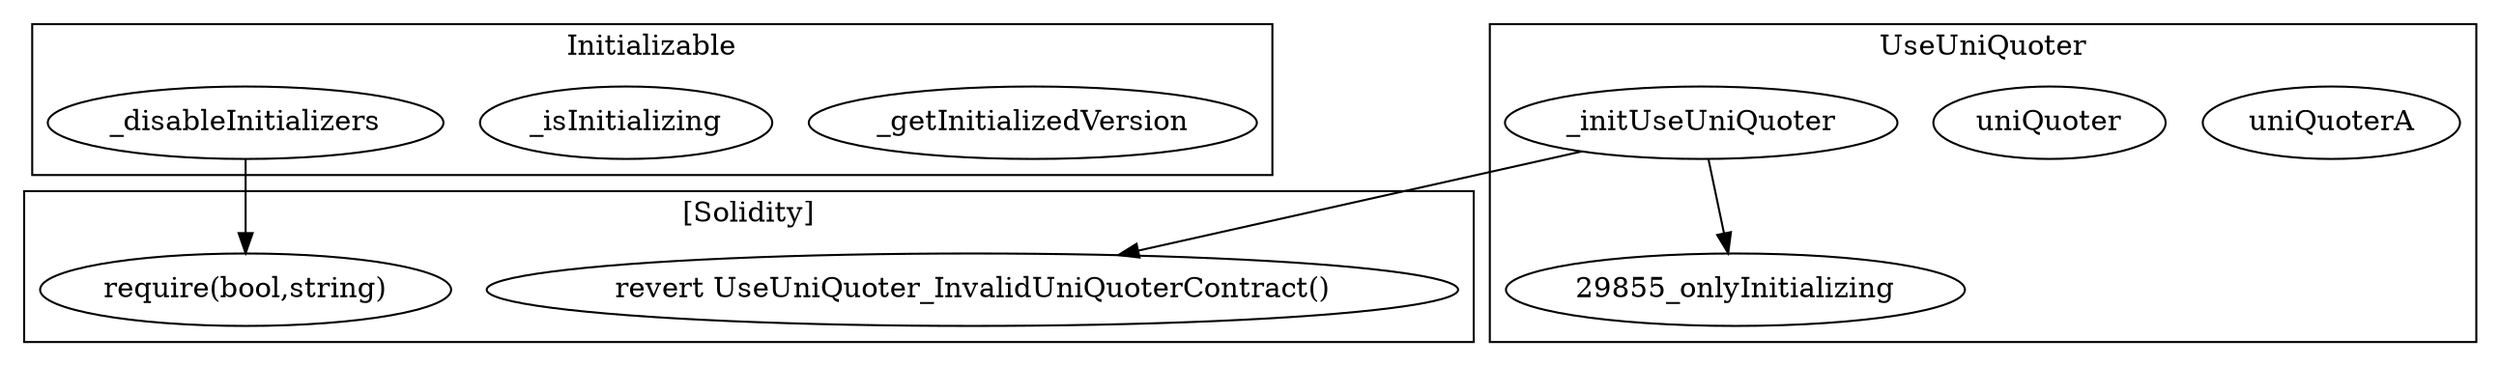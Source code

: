 strict digraph {
subgraph cluster_3088_Initializable {
label = "Initializable"
"3088__getInitializedVersion" [label="_getInitializedVersion"]
"3088__isInitializing" [label="_isInitializing"]
"3088__disableInitializers" [label="_disableInitializers"]
}subgraph cluster_29855_UseUniQuoter {
label = "UseUniQuoter"
"29855_uniQuoterA" [label="uniQuoterA"]
"29855_uniQuoter" [label="uniQuoter"]
"29855__initUseUniQuoter" [label="_initUseUniQuoter"]
"29855__initUseUniQuoter" -> "29855_onlyInitializing"
}subgraph cluster_solidity {
label = "[Solidity]"
"revert UseUniQuoter_InvalidUniQuoterContract()" 
"require(bool,string)" 
"29855__initUseUniQuoter" -> "revert UseUniQuoter_InvalidUniQuoterContract()"
"3088__disableInitializers" -> "require(bool,string)"
}
}